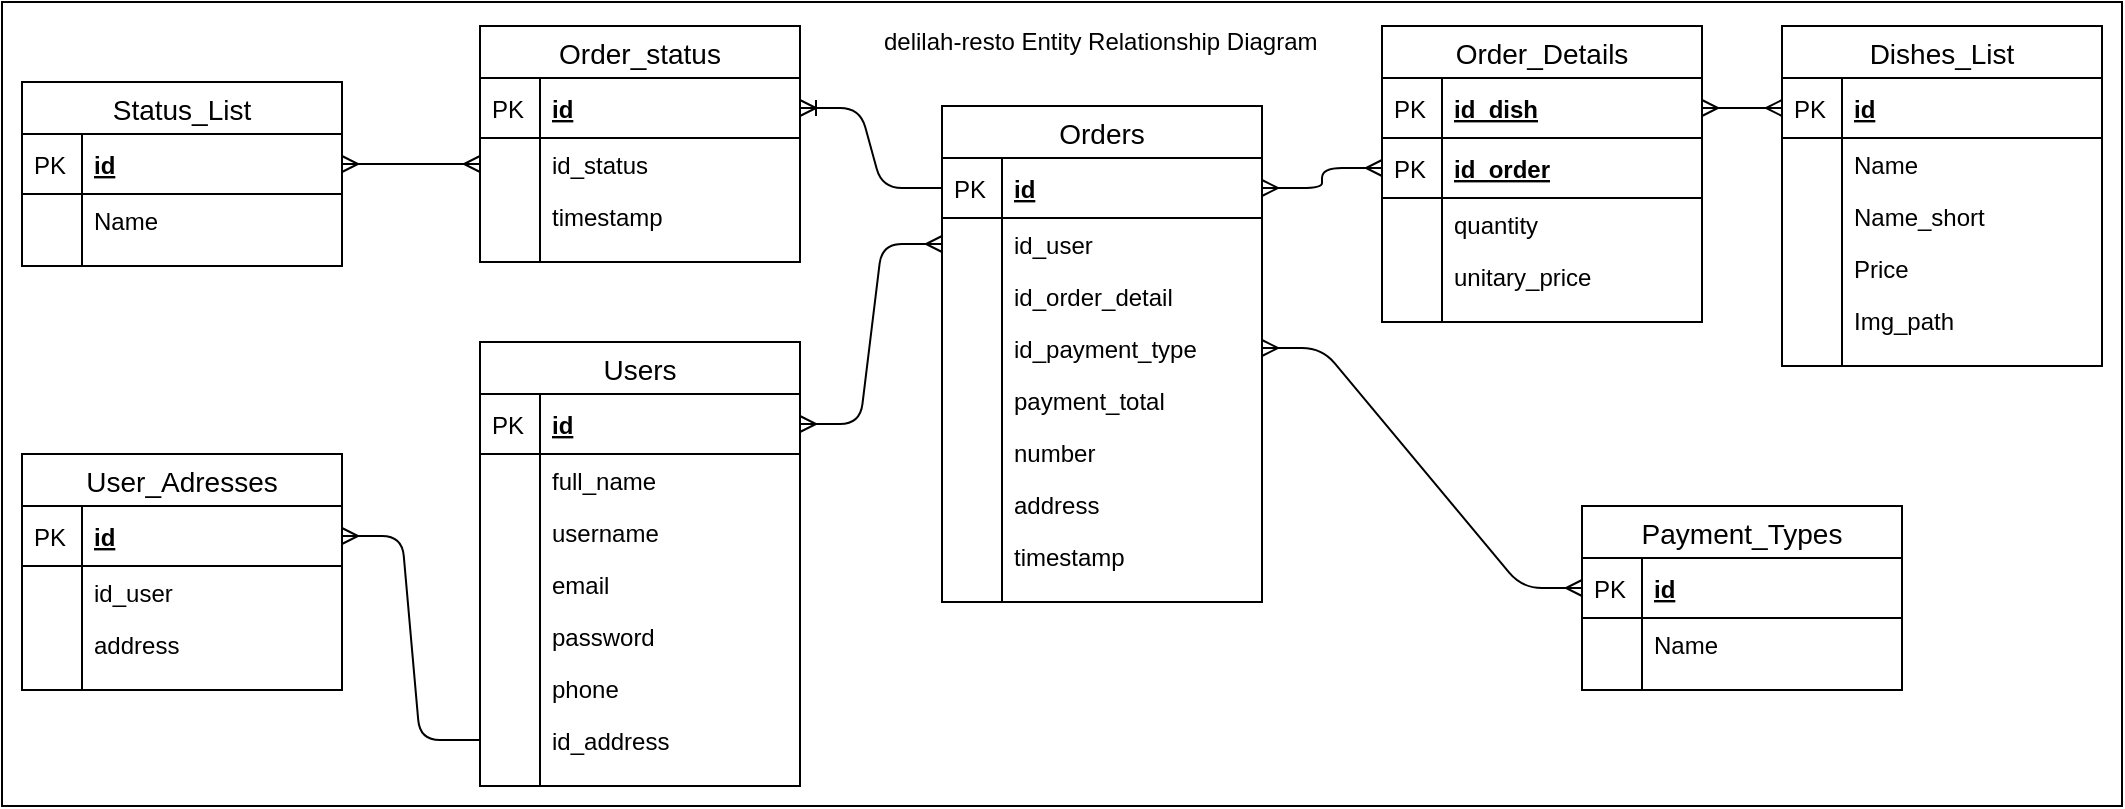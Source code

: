 <mxfile version="13.2.1" type="device"><diagram name="Page-1" id="e56a1550-8fbb-45ad-956c-1786394a9013"><mxGraphModel dx="1504" dy="1542" grid="1" gridSize="10" guides="1" tooltips="1" connect="1" arrows="1" fold="1" page="1" pageScale="1" pageWidth="1100" pageHeight="850" background="#ffffff" math="0" shadow="0"><root><mxCell id="0"/><mxCell id="1" parent="0"/><mxCell id="ameJ8bf6RrsIPNFNoTYk-157" value="" style="rounded=0;whiteSpace=wrap;html=1;" parent="1" vertex="1"><mxGeometry x="30" y="-32" width="1060" height="402" as="geometry"/></mxCell><mxCell id="ameJ8bf6RrsIPNFNoTYk-36" value="Orders" style="swimlane;fontStyle=0;childLayout=stackLayout;horizontal=1;startSize=26;horizontalStack=0;resizeParent=1;resizeParentMax=0;resizeLast=0;collapsible=1;marginBottom=0;align=center;fontSize=14;" parent="1" vertex="1"><mxGeometry x="500" y="20" width="160" height="248" as="geometry"/></mxCell><mxCell id="ameJ8bf6RrsIPNFNoTYk-37" value="id" style="shape=partialRectangle;top=0;left=0;right=0;bottom=1;align=left;verticalAlign=middle;fillColor=none;spacingLeft=34;spacingRight=4;overflow=hidden;rotatable=0;points=[[0,0.5],[1,0.5]];portConstraint=eastwest;dropTarget=0;fontStyle=5;fontSize=12;" parent="ameJ8bf6RrsIPNFNoTYk-36" vertex="1"><mxGeometry y="26" width="160" height="30" as="geometry"/></mxCell><mxCell id="ameJ8bf6RrsIPNFNoTYk-38" value="PK" style="shape=partialRectangle;top=0;left=0;bottom=0;fillColor=none;align=left;verticalAlign=middle;spacingLeft=4;spacingRight=4;overflow=hidden;rotatable=0;points=[];portConstraint=eastwest;part=1;fontSize=12;" parent="ameJ8bf6RrsIPNFNoTYk-37" vertex="1" connectable="0"><mxGeometry width="30" height="30" as="geometry"/></mxCell><mxCell id="ameJ8bf6RrsIPNFNoTYk-39" value="id_user" style="shape=partialRectangle;top=0;left=0;right=0;bottom=0;align=left;verticalAlign=top;fillColor=none;spacingLeft=34;spacingRight=4;overflow=hidden;rotatable=0;points=[[0,0.5],[1,0.5]];portConstraint=eastwest;dropTarget=0;fontSize=12;" parent="ameJ8bf6RrsIPNFNoTYk-36" vertex="1"><mxGeometry y="56" width="160" height="26" as="geometry"/></mxCell><mxCell id="ameJ8bf6RrsIPNFNoTYk-40" value="" style="shape=partialRectangle;top=0;left=0;bottom=0;fillColor=none;align=left;verticalAlign=top;spacingLeft=4;spacingRight=4;overflow=hidden;rotatable=0;points=[];portConstraint=eastwest;part=1;fontSize=12;" parent="ameJ8bf6RrsIPNFNoTYk-39" vertex="1" connectable="0"><mxGeometry width="30" height="26" as="geometry"/></mxCell><mxCell id="ameJ8bf6RrsIPNFNoTYk-43" value="id_order_detail" style="shape=partialRectangle;top=0;left=0;right=0;bottom=0;align=left;verticalAlign=top;fillColor=none;spacingLeft=34;spacingRight=4;overflow=hidden;rotatable=0;points=[[0,0.5],[1,0.5]];portConstraint=eastwest;dropTarget=0;fontSize=12;" parent="ameJ8bf6RrsIPNFNoTYk-36" vertex="1"><mxGeometry y="82" width="160" height="26" as="geometry"/></mxCell><mxCell id="ameJ8bf6RrsIPNFNoTYk-44" value="" style="shape=partialRectangle;top=0;left=0;bottom=0;fillColor=none;align=left;verticalAlign=top;spacingLeft=4;spacingRight=4;overflow=hidden;rotatable=0;points=[];portConstraint=eastwest;part=1;fontSize=12;" parent="ameJ8bf6RrsIPNFNoTYk-43" vertex="1" connectable="0"><mxGeometry width="30" height="26" as="geometry"/></mxCell><mxCell id="ameJ8bf6RrsIPNFNoTYk-50" value="id_payment_type" style="shape=partialRectangle;top=0;left=0;right=0;bottom=0;align=left;verticalAlign=top;fillColor=none;spacingLeft=34;spacingRight=4;overflow=hidden;rotatable=0;points=[[0,0.5],[1,0.5]];portConstraint=eastwest;dropTarget=0;fontSize=12;" parent="ameJ8bf6RrsIPNFNoTYk-36" vertex="1"><mxGeometry y="108" width="160" height="26" as="geometry"/></mxCell><mxCell id="ameJ8bf6RrsIPNFNoTYk-51" value="" style="shape=partialRectangle;top=0;left=0;bottom=0;fillColor=none;align=left;verticalAlign=top;spacingLeft=4;spacingRight=4;overflow=hidden;rotatable=0;points=[];portConstraint=eastwest;part=1;fontSize=12;" parent="ameJ8bf6RrsIPNFNoTYk-50" vertex="1" connectable="0"><mxGeometry width="30" height="26" as="geometry"/></mxCell><mxCell id="ameJ8bf6RrsIPNFNoTYk-92" value="payment_total" style="shape=partialRectangle;top=0;left=0;right=0;bottom=0;align=left;verticalAlign=top;fillColor=none;spacingLeft=34;spacingRight=4;overflow=hidden;rotatable=0;points=[[0,0.5],[1,0.5]];portConstraint=eastwest;dropTarget=0;fontSize=12;" parent="ameJ8bf6RrsIPNFNoTYk-36" vertex="1"><mxGeometry y="134" width="160" height="26" as="geometry"/></mxCell><mxCell id="ameJ8bf6RrsIPNFNoTYk-93" value="" style="shape=partialRectangle;top=0;left=0;bottom=0;fillColor=none;align=left;verticalAlign=top;spacingLeft=4;spacingRight=4;overflow=hidden;rotatable=0;points=[];portConstraint=eastwest;part=1;fontSize=12;" parent="ameJ8bf6RrsIPNFNoTYk-92" vertex="1" connectable="0"><mxGeometry width="30" height="26" as="geometry"/></mxCell><mxCell id="ameJ8bf6RrsIPNFNoTYk-96" value="number" style="shape=partialRectangle;top=0;left=0;right=0;bottom=0;align=left;verticalAlign=top;fillColor=none;spacingLeft=34;spacingRight=4;overflow=hidden;rotatable=0;points=[[0,0.5],[1,0.5]];portConstraint=eastwest;dropTarget=0;fontSize=12;" parent="ameJ8bf6RrsIPNFNoTYk-36" vertex="1"><mxGeometry y="160" width="160" height="26" as="geometry"/></mxCell><mxCell id="ameJ8bf6RrsIPNFNoTYk-97" value="" style="shape=partialRectangle;top=0;left=0;bottom=0;fillColor=none;align=left;verticalAlign=top;spacingLeft=4;spacingRight=4;overflow=hidden;rotatable=0;points=[];portConstraint=eastwest;part=1;fontSize=12;" parent="ameJ8bf6RrsIPNFNoTYk-96" vertex="1" connectable="0"><mxGeometry width="30" height="26" as="geometry"/></mxCell><mxCell id="ameJ8bf6RrsIPNFNoTYk-98" value="address" style="shape=partialRectangle;top=0;left=0;right=0;bottom=0;align=left;verticalAlign=top;fillColor=none;spacingLeft=34;spacingRight=4;overflow=hidden;rotatable=0;points=[[0,0.5],[1,0.5]];portConstraint=eastwest;dropTarget=0;fontSize=12;" parent="ameJ8bf6RrsIPNFNoTYk-36" vertex="1"><mxGeometry y="186" width="160" height="26" as="geometry"/></mxCell><mxCell id="ameJ8bf6RrsIPNFNoTYk-99" value="" style="shape=partialRectangle;top=0;left=0;bottom=0;fillColor=none;align=left;verticalAlign=top;spacingLeft=4;spacingRight=4;overflow=hidden;rotatable=0;points=[];portConstraint=eastwest;part=1;fontSize=12;" parent="ameJ8bf6RrsIPNFNoTYk-98" vertex="1" connectable="0"><mxGeometry width="30" height="26" as="geometry"/></mxCell><mxCell id="ameJ8bf6RrsIPNFNoTYk-100" value="timestamp" style="shape=partialRectangle;top=0;left=0;right=0;bottom=0;align=left;verticalAlign=top;fillColor=none;spacingLeft=34;spacingRight=4;overflow=hidden;rotatable=0;points=[[0,0.5],[1,0.5]];portConstraint=eastwest;dropTarget=0;fontSize=12;" parent="ameJ8bf6RrsIPNFNoTYk-36" vertex="1"><mxGeometry y="212" width="160" height="26" as="geometry"/></mxCell><mxCell id="ameJ8bf6RrsIPNFNoTYk-101" value="" style="shape=partialRectangle;top=0;left=0;bottom=0;fillColor=none;align=left;verticalAlign=top;spacingLeft=4;spacingRight=4;overflow=hidden;rotatable=0;points=[];portConstraint=eastwest;part=1;fontSize=12;" parent="ameJ8bf6RrsIPNFNoTYk-100" vertex="1" connectable="0"><mxGeometry width="30" height="26" as="geometry"/></mxCell><mxCell id="ameJ8bf6RrsIPNFNoTYk-45" value="" style="shape=partialRectangle;top=0;left=0;right=0;bottom=0;align=left;verticalAlign=top;fillColor=none;spacingLeft=34;spacingRight=4;overflow=hidden;rotatable=0;points=[[0,0.5],[1,0.5]];portConstraint=eastwest;dropTarget=0;fontSize=12;" parent="ameJ8bf6RrsIPNFNoTYk-36" vertex="1"><mxGeometry y="238" width="160" height="10" as="geometry"/></mxCell><mxCell id="ameJ8bf6RrsIPNFNoTYk-46" value="" style="shape=partialRectangle;top=0;left=0;bottom=0;fillColor=none;align=left;verticalAlign=top;spacingLeft=4;spacingRight=4;overflow=hidden;rotatable=0;points=[];portConstraint=eastwest;part=1;fontSize=12;" parent="ameJ8bf6RrsIPNFNoTYk-45" vertex="1" connectable="0"><mxGeometry width="30" height="10" as="geometry"/></mxCell><mxCell id="ameJ8bf6RrsIPNFNoTYk-48" value="" style="edgeStyle=entityRelationEdgeStyle;fontSize=12;html=1;endArrow=ERmany;startArrow=ERmany;" parent="1" source="ameJ8bf6RrsIPNFNoTYk-5" target="ameJ8bf6RrsIPNFNoTYk-20" edge="1"><mxGeometry width="100" height="100" relative="1" as="geometry"><mxPoint x="140" y="770" as="sourcePoint"/><mxPoint x="240" y="670" as="targetPoint"/></mxGeometry></mxCell><mxCell id="ameJ8bf6RrsIPNFNoTYk-64" value="" style="edgeStyle=entityRelationEdgeStyle;fontSize=12;html=1;endArrow=ERoneToMany;" parent="1" source="ameJ8bf6RrsIPNFNoTYk-37" target="ameJ8bf6RrsIPNFNoTYk-53" edge="1"><mxGeometry width="100" height="100" relative="1" as="geometry"><mxPoint x="660" y="141" as="sourcePoint"/><mxPoint x="810" y="410" as="targetPoint"/></mxGeometry></mxCell><mxCell id="ameJ8bf6RrsIPNFNoTYk-79" value="" style="edgeStyle=entityRelationEdgeStyle;fontSize=12;html=1;endArrow=ERmany;startArrow=ERmany;" parent="1" source="ameJ8bf6RrsIPNFNoTYk-55" target="ameJ8bf6RrsIPNFNoTYk-67" edge="1"><mxGeometry width="100" height="100" relative="1" as="geometry"><mxPoint x="1030" y="430" as="sourcePoint"/><mxPoint x="1130" y="330" as="targetPoint"/></mxGeometry></mxCell><mxCell id="ameJ8bf6RrsIPNFNoTYk-91" value="" style="edgeStyle=entityRelationEdgeStyle;fontSize=12;html=1;endArrow=ERmany;startArrow=ERmany;" parent="1" source="ameJ8bf6RrsIPNFNoTYk-50" target="ameJ8bf6RrsIPNFNoTYk-81" edge="1"><mxGeometry width="100" height="100" relative="1" as="geometry"><mxPoint x="600" y="660" as="sourcePoint"/><mxPoint x="700" y="560" as="targetPoint"/></mxGeometry></mxCell><mxCell id="ameJ8bf6RrsIPNFNoTYk-114" value="" style="edgeStyle=entityRelationEdgeStyle;fontSize=12;html=1;endArrow=ERmany;startArrow=ERmany;" parent="1" source="ameJ8bf6RrsIPNFNoTYk-103" target="ameJ8bf6RrsIPNFNoTYk-39" edge="1"><mxGeometry width="100" height="100" relative="1" as="geometry"><mxPoint x="420" y="450" as="sourcePoint"/><mxPoint x="520" y="350" as="targetPoint"/></mxGeometry></mxCell><mxCell id="ameJ8bf6RrsIPNFNoTYk-129" value="" style="edgeStyle=entityRelationEdgeStyle;fontSize=12;html=1;endArrow=ERmany;" parent="1" source="ameJ8bf6RrsIPNFNoTYk-109" target="ameJ8bf6RrsIPNFNoTYk-130" edge="1"><mxGeometry width="100" height="100" relative="1" as="geometry"><mxPoint x="130" y="460" as="sourcePoint"/><mxPoint x="170" y="450" as="targetPoint"/></mxGeometry></mxCell><mxCell id="ameJ8bf6RrsIPNFNoTYk-156" value="delilah-resto Entity Relationship Diagram" style="text;strokeColor=none;fillColor=none;spacingLeft=4;spacingRight=4;overflow=hidden;rotatable=0;points=[[0,0.5],[1,0.5]];portConstraint=eastwest;fontSize=12;" parent="1" vertex="1"><mxGeometry x="465" y="-26" width="230" height="26" as="geometry"/></mxCell><mxCell id="ameJ8bf6RrsIPNFNoTYk-49" value="" style="edgeStyle=entityRelationEdgeStyle;fontSize=12;html=1;endArrow=ERmany;startArrow=ERmany;" parent="1" source="ameJ8bf6RrsIPNFNoTYk-33" target="ameJ8bf6RrsIPNFNoTYk-37" edge="1"><mxGeometry width="100" height="100" relative="1" as="geometry"><mxPoint x="360" y="580" as="sourcePoint"/><mxPoint x="460" y="480" as="targetPoint"/></mxGeometry></mxCell><mxCell id="ameJ8bf6RrsIPNFNoTYk-102" value="Users" style="swimlane;fontStyle=0;childLayout=stackLayout;horizontal=1;startSize=26;horizontalStack=0;resizeParent=1;resizeParentMax=0;resizeLast=0;collapsible=1;marginBottom=0;align=center;fontSize=14;" parent="1" vertex="1"><mxGeometry x="269" y="138" width="160" height="222" as="geometry"/></mxCell><mxCell id="ameJ8bf6RrsIPNFNoTYk-103" value="id" style="shape=partialRectangle;top=0;left=0;right=0;bottom=1;align=left;verticalAlign=middle;fillColor=none;spacingLeft=34;spacingRight=4;overflow=hidden;rotatable=0;points=[[0,0.5],[1,0.5]];portConstraint=eastwest;dropTarget=0;fontStyle=5;fontSize=12;" parent="ameJ8bf6RrsIPNFNoTYk-102" vertex="1"><mxGeometry y="26" width="160" height="30" as="geometry"/></mxCell><mxCell id="ameJ8bf6RrsIPNFNoTYk-104" value="PK" style="shape=partialRectangle;top=0;left=0;bottom=0;fillColor=none;align=left;verticalAlign=middle;spacingLeft=4;spacingRight=4;overflow=hidden;rotatable=0;points=[];portConstraint=eastwest;part=1;fontSize=12;" parent="ameJ8bf6RrsIPNFNoTYk-103" vertex="1" connectable="0"><mxGeometry width="30" height="30" as="geometry"/></mxCell><mxCell id="ameJ8bf6RrsIPNFNoTYk-105" value="full_name" style="shape=partialRectangle;top=0;left=0;right=0;bottom=0;align=left;verticalAlign=top;fillColor=none;spacingLeft=34;spacingRight=4;overflow=hidden;rotatable=0;points=[[0,0.5],[1,0.5]];portConstraint=eastwest;dropTarget=0;fontSize=12;" parent="ameJ8bf6RrsIPNFNoTYk-102" vertex="1"><mxGeometry y="56" width="160" height="26" as="geometry"/></mxCell><mxCell id="ameJ8bf6RrsIPNFNoTYk-106" value="" style="shape=partialRectangle;top=0;left=0;bottom=0;fillColor=none;align=left;verticalAlign=top;spacingLeft=4;spacingRight=4;overflow=hidden;rotatable=0;points=[];portConstraint=eastwest;part=1;fontSize=12;" parent="ameJ8bf6RrsIPNFNoTYk-105" vertex="1" connectable="0"><mxGeometry width="30" height="26" as="geometry"/></mxCell><mxCell id="ameJ8bf6RrsIPNFNoTYk-135" value="username" style="shape=partialRectangle;top=0;left=0;right=0;bottom=0;align=left;verticalAlign=top;fillColor=none;spacingLeft=34;spacingRight=4;overflow=hidden;rotatable=0;points=[[0,0.5],[1,0.5]];portConstraint=eastwest;dropTarget=0;fontSize=12;" parent="ameJ8bf6RrsIPNFNoTYk-102" vertex="1"><mxGeometry y="82" width="160" height="26" as="geometry"/></mxCell><mxCell id="ameJ8bf6RrsIPNFNoTYk-136" value="" style="shape=partialRectangle;top=0;left=0;bottom=0;fillColor=none;align=left;verticalAlign=top;spacingLeft=4;spacingRight=4;overflow=hidden;rotatable=0;points=[];portConstraint=eastwest;part=1;fontSize=12;" parent="ameJ8bf6RrsIPNFNoTYk-135" vertex="1" connectable="0"><mxGeometry width="30" height="26" as="geometry"/></mxCell><mxCell id="ameJ8bf6RrsIPNFNoTYk-137" value="email" style="shape=partialRectangle;top=0;left=0;right=0;bottom=0;align=left;verticalAlign=top;fillColor=none;spacingLeft=34;spacingRight=4;overflow=hidden;rotatable=0;points=[[0,0.5],[1,0.5]];portConstraint=eastwest;dropTarget=0;fontSize=12;" parent="ameJ8bf6RrsIPNFNoTYk-102" vertex="1"><mxGeometry y="108" width="160" height="26" as="geometry"/></mxCell><mxCell id="ameJ8bf6RrsIPNFNoTYk-138" value="" style="shape=partialRectangle;top=0;left=0;bottom=0;fillColor=none;align=left;verticalAlign=top;spacingLeft=4;spacingRight=4;overflow=hidden;rotatable=0;points=[];portConstraint=eastwest;part=1;fontSize=12;" parent="ameJ8bf6RrsIPNFNoTYk-137" vertex="1" connectable="0"><mxGeometry width="30" height="26" as="geometry"/></mxCell><mxCell id="ameJ8bf6RrsIPNFNoTYk-139" value="password" style="shape=partialRectangle;top=0;left=0;right=0;bottom=0;align=left;verticalAlign=top;fillColor=none;spacingLeft=34;spacingRight=4;overflow=hidden;rotatable=0;points=[[0,0.5],[1,0.5]];portConstraint=eastwest;dropTarget=0;fontSize=12;" parent="ameJ8bf6RrsIPNFNoTYk-102" vertex="1"><mxGeometry y="134" width="160" height="26" as="geometry"/></mxCell><mxCell id="ameJ8bf6RrsIPNFNoTYk-140" value="" style="shape=partialRectangle;top=0;left=0;bottom=0;fillColor=none;align=left;verticalAlign=top;spacingLeft=4;spacingRight=4;overflow=hidden;rotatable=0;points=[];portConstraint=eastwest;part=1;fontSize=12;" parent="ameJ8bf6RrsIPNFNoTYk-139" vertex="1" connectable="0"><mxGeometry width="30" height="26" as="geometry"/></mxCell><mxCell id="ameJ8bf6RrsIPNFNoTYk-107" value="phone" style="shape=partialRectangle;top=0;left=0;right=0;bottom=0;align=left;verticalAlign=top;fillColor=none;spacingLeft=34;spacingRight=4;overflow=hidden;rotatable=0;points=[[0,0.5],[1,0.5]];portConstraint=eastwest;dropTarget=0;fontSize=12;" parent="ameJ8bf6RrsIPNFNoTYk-102" vertex="1"><mxGeometry y="160" width="160" height="26" as="geometry"/></mxCell><mxCell id="ameJ8bf6RrsIPNFNoTYk-108" value="" style="shape=partialRectangle;top=0;left=0;bottom=0;fillColor=none;align=left;verticalAlign=top;spacingLeft=4;spacingRight=4;overflow=hidden;rotatable=0;points=[];portConstraint=eastwest;part=1;fontSize=12;" parent="ameJ8bf6RrsIPNFNoTYk-107" vertex="1" connectable="0"><mxGeometry width="30" height="26" as="geometry"/></mxCell><mxCell id="ameJ8bf6RrsIPNFNoTYk-109" value="id_address" style="shape=partialRectangle;top=0;left=0;right=0;bottom=0;align=left;verticalAlign=top;fillColor=none;spacingLeft=34;spacingRight=4;overflow=hidden;rotatable=0;points=[[0,0.5],[1,0.5]];portConstraint=eastwest;dropTarget=0;fontSize=12;" parent="ameJ8bf6RrsIPNFNoTYk-102" vertex="1"><mxGeometry y="186" width="160" height="26" as="geometry"/></mxCell><mxCell id="ameJ8bf6RrsIPNFNoTYk-110" value="" style="shape=partialRectangle;top=0;left=0;bottom=0;fillColor=none;align=left;verticalAlign=top;spacingLeft=4;spacingRight=4;overflow=hidden;rotatable=0;points=[];portConstraint=eastwest;part=1;fontSize=12;" parent="ameJ8bf6RrsIPNFNoTYk-109" vertex="1" connectable="0"><mxGeometry width="30" height="26" as="geometry"/></mxCell><mxCell id="ameJ8bf6RrsIPNFNoTYk-111" value="" style="shape=partialRectangle;top=0;left=0;right=0;bottom=0;align=left;verticalAlign=top;fillColor=none;spacingLeft=34;spacingRight=4;overflow=hidden;rotatable=0;points=[[0,0.5],[1,0.5]];portConstraint=eastwest;dropTarget=0;fontSize=12;" parent="ameJ8bf6RrsIPNFNoTYk-102" vertex="1"><mxGeometry y="212" width="160" height="10" as="geometry"/></mxCell><mxCell id="ameJ8bf6RrsIPNFNoTYk-112" value="" style="shape=partialRectangle;top=0;left=0;bottom=0;fillColor=none;align=left;verticalAlign=top;spacingLeft=4;spacingRight=4;overflow=hidden;rotatable=0;points=[];portConstraint=eastwest;part=1;fontSize=12;" parent="ameJ8bf6RrsIPNFNoTYk-111" vertex="1" connectable="0"><mxGeometry width="30" height="10" as="geometry"/></mxCell><mxCell id="ameJ8bf6RrsIPNFNoTYk-52" value="Order_status" style="swimlane;fontStyle=0;childLayout=stackLayout;horizontal=1;startSize=26;horizontalStack=0;resizeParent=1;resizeParentMax=0;resizeLast=0;collapsible=1;marginBottom=0;align=center;fontSize=14;" parent="1" vertex="1"><mxGeometry x="269" y="-20" width="160" height="118" as="geometry"/></mxCell><mxCell id="ameJ8bf6RrsIPNFNoTYk-53" value="id" style="shape=partialRectangle;top=0;left=0;right=0;bottom=1;align=left;verticalAlign=middle;fillColor=none;spacingLeft=34;spacingRight=4;overflow=hidden;rotatable=0;points=[[0,0.5],[1,0.5]];portConstraint=eastwest;dropTarget=0;fontStyle=5;fontSize=12;" parent="ameJ8bf6RrsIPNFNoTYk-52" vertex="1"><mxGeometry y="26" width="160" height="30" as="geometry"/></mxCell><mxCell id="ameJ8bf6RrsIPNFNoTYk-54" value="PK" style="shape=partialRectangle;top=0;left=0;bottom=0;fillColor=none;align=left;verticalAlign=middle;spacingLeft=4;spacingRight=4;overflow=hidden;rotatable=0;points=[];portConstraint=eastwest;part=1;fontSize=12;" parent="ameJ8bf6RrsIPNFNoTYk-53" vertex="1" connectable="0"><mxGeometry width="30" height="30" as="geometry"/></mxCell><mxCell id="ameJ8bf6RrsIPNFNoTYk-55" value="id_status" style="shape=partialRectangle;top=0;left=0;right=0;bottom=0;align=left;verticalAlign=top;fillColor=none;spacingLeft=34;spacingRight=4;overflow=hidden;rotatable=0;points=[[0,0.5],[1,0.5]];portConstraint=eastwest;dropTarget=0;fontSize=12;" parent="ameJ8bf6RrsIPNFNoTYk-52" vertex="1"><mxGeometry y="56" width="160" height="26" as="geometry"/></mxCell><mxCell id="ameJ8bf6RrsIPNFNoTYk-56" value="" style="shape=partialRectangle;top=0;left=0;bottom=0;fillColor=none;align=left;verticalAlign=top;spacingLeft=4;spacingRight=4;overflow=hidden;rotatable=0;points=[];portConstraint=eastwest;part=1;fontSize=12;" parent="ameJ8bf6RrsIPNFNoTYk-55" vertex="1" connectable="0"><mxGeometry width="30" height="26" as="geometry"/></mxCell><mxCell id="ameJ8bf6RrsIPNFNoTYk-57" value="timestamp" style="shape=partialRectangle;top=0;left=0;right=0;bottom=0;align=left;verticalAlign=top;fillColor=none;spacingLeft=34;spacingRight=4;overflow=hidden;rotatable=0;points=[[0,0.5],[1,0.5]];portConstraint=eastwest;dropTarget=0;fontSize=12;" parent="ameJ8bf6RrsIPNFNoTYk-52" vertex="1"><mxGeometry y="82" width="160" height="26" as="geometry"/></mxCell><mxCell id="ameJ8bf6RrsIPNFNoTYk-58" value="" style="shape=partialRectangle;top=0;left=0;bottom=0;fillColor=none;align=left;verticalAlign=top;spacingLeft=4;spacingRight=4;overflow=hidden;rotatable=0;points=[];portConstraint=eastwest;part=1;fontSize=12;" parent="ameJ8bf6RrsIPNFNoTYk-57" vertex="1" connectable="0"><mxGeometry width="30" height="26" as="geometry"/></mxCell><mxCell id="ameJ8bf6RrsIPNFNoTYk-61" value="" style="shape=partialRectangle;top=0;left=0;right=0;bottom=0;align=left;verticalAlign=top;fillColor=none;spacingLeft=34;spacingRight=4;overflow=hidden;rotatable=0;points=[[0,0.5],[1,0.5]];portConstraint=eastwest;dropTarget=0;fontSize=12;" parent="ameJ8bf6RrsIPNFNoTYk-52" vertex="1"><mxGeometry y="108" width="160" height="10" as="geometry"/></mxCell><mxCell id="ameJ8bf6RrsIPNFNoTYk-62" value="" style="shape=partialRectangle;top=0;left=0;bottom=0;fillColor=none;align=left;verticalAlign=top;spacingLeft=4;spacingRight=4;overflow=hidden;rotatable=0;points=[];portConstraint=eastwest;part=1;fontSize=12;" parent="ameJ8bf6RrsIPNFNoTYk-61" vertex="1" connectable="0"><mxGeometry width="30" height="10" as="geometry"/></mxCell><mxCell id="ameJ8bf6RrsIPNFNoTYk-66" value="Status_List" style="swimlane;fontStyle=0;childLayout=stackLayout;horizontal=1;startSize=26;horizontalStack=0;resizeParent=1;resizeParentMax=0;resizeLast=0;collapsible=1;marginBottom=0;align=center;fontSize=14;" parent="1" vertex="1"><mxGeometry x="40" y="8" width="160" height="92" as="geometry"/></mxCell><mxCell id="ameJ8bf6RrsIPNFNoTYk-67" value="id" style="shape=partialRectangle;top=0;left=0;right=0;bottom=1;align=left;verticalAlign=middle;fillColor=none;spacingLeft=34;spacingRight=4;overflow=hidden;rotatable=0;points=[[0,0.5],[1,0.5]];portConstraint=eastwest;dropTarget=0;fontStyle=5;fontSize=12;" parent="ameJ8bf6RrsIPNFNoTYk-66" vertex="1"><mxGeometry y="26" width="160" height="30" as="geometry"/></mxCell><mxCell id="ameJ8bf6RrsIPNFNoTYk-68" value="PK" style="shape=partialRectangle;top=0;left=0;bottom=0;fillColor=none;align=left;verticalAlign=middle;spacingLeft=4;spacingRight=4;overflow=hidden;rotatable=0;points=[];portConstraint=eastwest;part=1;fontSize=12;" parent="ameJ8bf6RrsIPNFNoTYk-67" vertex="1" connectable="0"><mxGeometry width="30" height="30" as="geometry"/></mxCell><mxCell id="ameJ8bf6RrsIPNFNoTYk-69" value="Name" style="shape=partialRectangle;top=0;left=0;right=0;bottom=0;align=left;verticalAlign=top;fillColor=none;spacingLeft=34;spacingRight=4;overflow=hidden;rotatable=0;points=[[0,0.5],[1,0.5]];portConstraint=eastwest;dropTarget=0;fontSize=12;" parent="ameJ8bf6RrsIPNFNoTYk-66" vertex="1"><mxGeometry y="56" width="160" height="26" as="geometry"/></mxCell><mxCell id="ameJ8bf6RrsIPNFNoTYk-70" value="" style="shape=partialRectangle;top=0;left=0;bottom=0;fillColor=none;align=left;verticalAlign=top;spacingLeft=4;spacingRight=4;overflow=hidden;rotatable=0;points=[];portConstraint=eastwest;part=1;fontSize=12;" parent="ameJ8bf6RrsIPNFNoTYk-69" vertex="1" connectable="0"><mxGeometry width="30" height="26" as="geometry"/></mxCell><mxCell id="ameJ8bf6RrsIPNFNoTYk-75" value="" style="shape=partialRectangle;top=0;left=0;right=0;bottom=0;align=left;verticalAlign=top;fillColor=none;spacingLeft=34;spacingRight=4;overflow=hidden;rotatable=0;points=[[0,0.5],[1,0.5]];portConstraint=eastwest;dropTarget=0;fontSize=12;" parent="ameJ8bf6RrsIPNFNoTYk-66" vertex="1"><mxGeometry y="82" width="160" height="10" as="geometry"/></mxCell><mxCell id="ameJ8bf6RrsIPNFNoTYk-76" value="" style="shape=partialRectangle;top=0;left=0;bottom=0;fillColor=none;align=left;verticalAlign=top;spacingLeft=4;spacingRight=4;overflow=hidden;rotatable=0;points=[];portConstraint=eastwest;part=1;fontSize=12;" parent="ameJ8bf6RrsIPNFNoTYk-75" vertex="1" connectable="0"><mxGeometry width="30" height="10" as="geometry"/></mxCell><mxCell id="ameJ8bf6RrsIPNFNoTYk-19" value="Order_Details" style="swimlane;fontStyle=0;childLayout=stackLayout;horizontal=1;startSize=26;horizontalStack=0;resizeParent=1;resizeParentMax=0;resizeLast=0;collapsible=1;marginBottom=0;align=center;fontSize=14;" parent="1" vertex="1"><mxGeometry x="720" y="-20" width="160" height="148" as="geometry"/></mxCell><mxCell id="ameJ8bf6RrsIPNFNoTYk-20" value="id_dish" style="shape=partialRectangle;top=0;left=0;right=0;bottom=1;align=left;verticalAlign=middle;fillColor=none;spacingLeft=34;spacingRight=4;overflow=hidden;rotatable=0;points=[[0,0.5],[1,0.5]];portConstraint=eastwest;dropTarget=0;fontStyle=5;fontSize=12;" parent="ameJ8bf6RrsIPNFNoTYk-19" vertex="1"><mxGeometry y="26" width="160" height="30" as="geometry"/></mxCell><mxCell id="ameJ8bf6RrsIPNFNoTYk-21" value="PK" style="shape=partialRectangle;top=0;left=0;bottom=0;fillColor=none;align=left;verticalAlign=middle;spacingLeft=4;spacingRight=4;overflow=hidden;rotatable=0;points=[];portConstraint=eastwest;part=1;fontSize=12;" parent="ameJ8bf6RrsIPNFNoTYk-20" vertex="1" connectable="0"><mxGeometry width="30" height="30" as="geometry"/></mxCell><mxCell id="ameJ8bf6RrsIPNFNoTYk-33" value="id_order" style="shape=partialRectangle;top=0;left=0;right=0;bottom=1;align=left;verticalAlign=middle;fillColor=none;spacingLeft=34;spacingRight=4;overflow=hidden;rotatable=0;points=[[0,0.5],[1,0.5]];portConstraint=eastwest;dropTarget=0;fontStyle=5;fontSize=12;" parent="ameJ8bf6RrsIPNFNoTYk-19" vertex="1"><mxGeometry y="56" width="160" height="30" as="geometry"/></mxCell><mxCell id="ameJ8bf6RrsIPNFNoTYk-34" value="PK" style="shape=partialRectangle;top=0;left=0;bottom=0;fillColor=none;align=left;verticalAlign=middle;spacingLeft=4;spacingRight=4;overflow=hidden;rotatable=0;points=[];portConstraint=eastwest;part=1;fontSize=12;" parent="ameJ8bf6RrsIPNFNoTYk-33" vertex="1" connectable="0"><mxGeometry width="30" height="30" as="geometry"/></mxCell><mxCell id="ameJ8bf6RrsIPNFNoTYk-22" value="quantity" style="shape=partialRectangle;top=0;left=0;right=0;bottom=0;align=left;verticalAlign=top;fillColor=none;spacingLeft=34;spacingRight=4;overflow=hidden;rotatable=0;points=[[0,0.5],[1,0.5]];portConstraint=eastwest;dropTarget=0;fontSize=12;" parent="ameJ8bf6RrsIPNFNoTYk-19" vertex="1"><mxGeometry y="86" width="160" height="26" as="geometry"/></mxCell><mxCell id="ameJ8bf6RrsIPNFNoTYk-23" value="" style="shape=partialRectangle;top=0;left=0;bottom=0;fillColor=none;align=left;verticalAlign=top;spacingLeft=4;spacingRight=4;overflow=hidden;rotatable=0;points=[];portConstraint=eastwest;part=1;fontSize=12;" parent="ameJ8bf6RrsIPNFNoTYk-22" vertex="1" connectable="0"><mxGeometry width="30" height="26" as="geometry"/></mxCell><mxCell id="ameJ8bf6RrsIPNFNoTYk-24" value="unitary_price" style="shape=partialRectangle;top=0;left=0;right=0;bottom=0;align=left;verticalAlign=top;fillColor=none;spacingLeft=34;spacingRight=4;overflow=hidden;rotatable=0;points=[[0,0.5],[1,0.5]];portConstraint=eastwest;dropTarget=0;fontSize=12;" parent="ameJ8bf6RrsIPNFNoTYk-19" vertex="1"><mxGeometry y="112" width="160" height="26" as="geometry"/></mxCell><mxCell id="ameJ8bf6RrsIPNFNoTYk-25" value="" style="shape=partialRectangle;top=0;left=0;bottom=0;fillColor=none;align=left;verticalAlign=top;spacingLeft=4;spacingRight=4;overflow=hidden;rotatable=0;points=[];portConstraint=eastwest;part=1;fontSize=12;" parent="ameJ8bf6RrsIPNFNoTYk-24" vertex="1" connectable="0"><mxGeometry width="30" height="26" as="geometry"/></mxCell><mxCell id="ameJ8bf6RrsIPNFNoTYk-28" value="" style="shape=partialRectangle;top=0;left=0;right=0;bottom=0;align=left;verticalAlign=top;fillColor=none;spacingLeft=34;spacingRight=4;overflow=hidden;rotatable=0;points=[[0,0.5],[1,0.5]];portConstraint=eastwest;dropTarget=0;fontSize=12;" parent="ameJ8bf6RrsIPNFNoTYk-19" vertex="1"><mxGeometry y="138" width="160" height="10" as="geometry"/></mxCell><mxCell id="ameJ8bf6RrsIPNFNoTYk-29" value="" style="shape=partialRectangle;top=0;left=0;bottom=0;fillColor=none;align=left;verticalAlign=top;spacingLeft=4;spacingRight=4;overflow=hidden;rotatable=0;points=[];portConstraint=eastwest;part=1;fontSize=12;" parent="ameJ8bf6RrsIPNFNoTYk-28" vertex="1" connectable="0"><mxGeometry width="30" height="10" as="geometry"/></mxCell><mxCell id="ameJ8bf6RrsIPNFNoTYk-4" value="Dishes_List" style="swimlane;fontStyle=0;childLayout=stackLayout;horizontal=1;startSize=26;horizontalStack=0;resizeParent=1;resizeParentMax=0;resizeLast=0;collapsible=1;marginBottom=0;align=center;fontSize=14;" parent="1" vertex="1"><mxGeometry x="920" y="-20" width="160" height="170" as="geometry"><mxRectangle x="470" y="240" width="80" height="26" as="alternateBounds"/></mxGeometry></mxCell><mxCell id="ameJ8bf6RrsIPNFNoTYk-5" value="id" style="shape=partialRectangle;top=0;left=0;right=0;bottom=1;align=left;verticalAlign=middle;fillColor=none;spacingLeft=34;spacingRight=4;overflow=hidden;rotatable=0;points=[[0,0.5],[1,0.5]];portConstraint=eastwest;dropTarget=0;fontStyle=5;fontSize=12;" parent="ameJ8bf6RrsIPNFNoTYk-4" vertex="1"><mxGeometry y="26" width="160" height="30" as="geometry"/></mxCell><mxCell id="ameJ8bf6RrsIPNFNoTYk-6" value="PK" style="shape=partialRectangle;top=0;left=0;bottom=0;fillColor=none;align=left;verticalAlign=middle;spacingLeft=4;spacingRight=4;overflow=hidden;rotatable=0;points=[];portConstraint=eastwest;part=1;fontSize=12;" parent="ameJ8bf6RrsIPNFNoTYk-5" vertex="1" connectable="0"><mxGeometry width="30" height="30" as="geometry"/></mxCell><mxCell id="ameJ8bf6RrsIPNFNoTYk-7" value="Name" style="shape=partialRectangle;top=0;left=0;right=0;bottom=0;align=left;verticalAlign=top;fillColor=none;spacingLeft=34;spacingRight=4;overflow=hidden;rotatable=0;points=[[0,0.5],[1,0.5]];portConstraint=eastwest;dropTarget=0;fontSize=12;" parent="ameJ8bf6RrsIPNFNoTYk-4" vertex="1"><mxGeometry y="56" width="160" height="26" as="geometry"/></mxCell><mxCell id="ameJ8bf6RrsIPNFNoTYk-8" value="" style="shape=partialRectangle;top=0;left=0;bottom=0;fillColor=none;align=left;verticalAlign=top;spacingLeft=4;spacingRight=4;overflow=hidden;rotatable=0;points=[];portConstraint=eastwest;part=1;fontSize=12;" parent="ameJ8bf6RrsIPNFNoTYk-7" vertex="1" connectable="0"><mxGeometry width="30" height="26" as="geometry"/></mxCell><mxCell id="ameJ8bf6RrsIPNFNoTYk-9" value="Name_short" style="shape=partialRectangle;top=0;left=0;right=0;bottom=0;align=left;verticalAlign=top;fillColor=none;spacingLeft=34;spacingRight=4;overflow=hidden;rotatable=0;points=[[0,0.5],[1,0.5]];portConstraint=eastwest;dropTarget=0;fontSize=12;" parent="ameJ8bf6RrsIPNFNoTYk-4" vertex="1"><mxGeometry y="82" width="160" height="26" as="geometry"/></mxCell><mxCell id="ameJ8bf6RrsIPNFNoTYk-10" value="" style="shape=partialRectangle;top=0;left=0;bottom=0;fillColor=none;align=left;verticalAlign=top;spacingLeft=4;spacingRight=4;overflow=hidden;rotatable=0;points=[];portConstraint=eastwest;part=1;fontSize=12;" parent="ameJ8bf6RrsIPNFNoTYk-9" vertex="1" connectable="0"><mxGeometry width="30" height="26" as="geometry"/></mxCell><mxCell id="ameJ8bf6RrsIPNFNoTYk-11" value="Price" style="shape=partialRectangle;top=0;left=0;right=0;bottom=0;align=left;verticalAlign=top;fillColor=none;spacingLeft=34;spacingRight=4;overflow=hidden;rotatable=0;points=[[0,0.5],[1,0.5]];portConstraint=eastwest;dropTarget=0;fontSize=12;" parent="ameJ8bf6RrsIPNFNoTYk-4" vertex="1"><mxGeometry y="108" width="160" height="26" as="geometry"/></mxCell><mxCell id="ameJ8bf6RrsIPNFNoTYk-12" value="" style="shape=partialRectangle;top=0;left=0;bottom=0;fillColor=none;align=left;verticalAlign=top;spacingLeft=4;spacingRight=4;overflow=hidden;rotatable=0;points=[];portConstraint=eastwest;part=1;fontSize=12;" parent="ameJ8bf6RrsIPNFNoTYk-11" vertex="1" connectable="0"><mxGeometry width="30" height="26" as="geometry"/></mxCell><mxCell id="ameJ8bf6RrsIPNFNoTYk-15" value="Img_path" style="shape=partialRectangle;top=0;left=0;right=0;bottom=0;align=left;verticalAlign=top;fillColor=none;spacingLeft=34;spacingRight=4;overflow=hidden;rotatable=0;points=[[0,0.5],[1,0.5]];portConstraint=eastwest;dropTarget=0;fontSize=12;" parent="ameJ8bf6RrsIPNFNoTYk-4" vertex="1"><mxGeometry y="134" width="160" height="26" as="geometry"/></mxCell><mxCell id="ameJ8bf6RrsIPNFNoTYk-16" value="" style="shape=partialRectangle;top=0;left=0;bottom=0;fillColor=none;align=left;verticalAlign=top;spacingLeft=4;spacingRight=4;overflow=hidden;rotatable=0;points=[];portConstraint=eastwest;part=1;fontSize=12;" parent="ameJ8bf6RrsIPNFNoTYk-15" vertex="1" connectable="0"><mxGeometry width="30" height="26" as="geometry"/></mxCell><mxCell id="ameJ8bf6RrsIPNFNoTYk-13" value="" style="shape=partialRectangle;top=0;left=0;right=0;bottom=0;align=left;verticalAlign=top;fillColor=none;spacingLeft=34;spacingRight=4;overflow=hidden;rotatable=0;points=[[0,0.5],[1,0.5]];portConstraint=eastwest;dropTarget=0;fontSize=12;" parent="ameJ8bf6RrsIPNFNoTYk-4" vertex="1"><mxGeometry y="160" width="160" height="10" as="geometry"/></mxCell><mxCell id="ameJ8bf6RrsIPNFNoTYk-14" value="" style="shape=partialRectangle;top=0;left=0;bottom=0;fillColor=none;align=left;verticalAlign=top;spacingLeft=4;spacingRight=4;overflow=hidden;rotatable=0;points=[];portConstraint=eastwest;part=1;fontSize=12;" parent="ameJ8bf6RrsIPNFNoTYk-13" vertex="1" connectable="0"><mxGeometry width="30" height="10" as="geometry"/></mxCell><mxCell id="ameJ8bf6RrsIPNFNoTYk-80" value="Payment_Types" style="swimlane;fontStyle=0;childLayout=stackLayout;horizontal=1;startSize=26;horizontalStack=0;resizeParent=1;resizeParentMax=0;resizeLast=0;collapsible=1;marginBottom=0;align=center;fontSize=14;" parent="1" vertex="1"><mxGeometry x="820" y="220" width="160" height="92" as="geometry"/></mxCell><mxCell id="ameJ8bf6RrsIPNFNoTYk-81" value="id" style="shape=partialRectangle;top=0;left=0;right=0;bottom=1;align=left;verticalAlign=middle;fillColor=none;spacingLeft=34;spacingRight=4;overflow=hidden;rotatable=0;points=[[0,0.5],[1,0.5]];portConstraint=eastwest;dropTarget=0;fontStyle=5;fontSize=12;" parent="ameJ8bf6RrsIPNFNoTYk-80" vertex="1"><mxGeometry y="26" width="160" height="30" as="geometry"/></mxCell><mxCell id="ameJ8bf6RrsIPNFNoTYk-82" value="PK" style="shape=partialRectangle;top=0;left=0;bottom=0;fillColor=none;align=left;verticalAlign=middle;spacingLeft=4;spacingRight=4;overflow=hidden;rotatable=0;points=[];portConstraint=eastwest;part=1;fontSize=12;" parent="ameJ8bf6RrsIPNFNoTYk-81" vertex="1" connectable="0"><mxGeometry width="30" height="30" as="geometry"/></mxCell><mxCell id="ameJ8bf6RrsIPNFNoTYk-83" value="Name" style="shape=partialRectangle;top=0;left=0;right=0;bottom=0;align=left;verticalAlign=top;fillColor=none;spacingLeft=34;spacingRight=4;overflow=hidden;rotatable=0;points=[[0,0.5],[1,0.5]];portConstraint=eastwest;dropTarget=0;fontSize=12;" parent="ameJ8bf6RrsIPNFNoTYk-80" vertex="1"><mxGeometry y="56" width="160" height="26" as="geometry"/></mxCell><mxCell id="ameJ8bf6RrsIPNFNoTYk-84" value="" style="shape=partialRectangle;top=0;left=0;bottom=0;fillColor=none;align=left;verticalAlign=top;spacingLeft=4;spacingRight=4;overflow=hidden;rotatable=0;points=[];portConstraint=eastwest;part=1;fontSize=12;" parent="ameJ8bf6RrsIPNFNoTYk-83" vertex="1" connectable="0"><mxGeometry width="30" height="26" as="geometry"/></mxCell><mxCell id="ameJ8bf6RrsIPNFNoTYk-89" value="" style="shape=partialRectangle;top=0;left=0;right=0;bottom=0;align=left;verticalAlign=top;fillColor=none;spacingLeft=34;spacingRight=4;overflow=hidden;rotatable=0;points=[[0,0.5],[1,0.5]];portConstraint=eastwest;dropTarget=0;fontSize=12;" parent="ameJ8bf6RrsIPNFNoTYk-80" vertex="1"><mxGeometry y="82" width="160" height="10" as="geometry"/></mxCell><mxCell id="ameJ8bf6RrsIPNFNoTYk-90" value="" style="shape=partialRectangle;top=0;left=0;bottom=0;fillColor=none;align=left;verticalAlign=top;spacingLeft=4;spacingRight=4;overflow=hidden;rotatable=0;points=[];portConstraint=eastwest;part=1;fontSize=12;" parent="ameJ8bf6RrsIPNFNoTYk-89" vertex="1" connectable="0"><mxGeometry width="30" height="10" as="geometry"/></mxCell><mxCell id="ameJ8bf6RrsIPNFNoTYk-115" value="User_Adresses" style="swimlane;fontStyle=0;childLayout=stackLayout;horizontal=1;startSize=26;horizontalStack=0;resizeParent=1;resizeParentMax=0;resizeLast=0;collapsible=1;marginBottom=0;align=center;fontSize=14;" parent="1" vertex="1"><mxGeometry x="40" y="194" width="160" height="118" as="geometry"/></mxCell><mxCell id="ameJ8bf6RrsIPNFNoTYk-130" value="id" style="shape=partialRectangle;top=0;left=0;right=0;bottom=1;align=left;verticalAlign=middle;fillColor=none;spacingLeft=34;spacingRight=4;overflow=hidden;rotatable=0;points=[[0,0.5],[1,0.5]];portConstraint=eastwest;dropTarget=0;fontStyle=5;fontSize=12;" parent="ameJ8bf6RrsIPNFNoTYk-115" vertex="1"><mxGeometry y="26" width="160" height="30" as="geometry"/></mxCell><mxCell id="ameJ8bf6RrsIPNFNoTYk-131" value="PK" style="shape=partialRectangle;top=0;left=0;bottom=0;fillColor=none;align=left;verticalAlign=middle;spacingLeft=4;spacingRight=4;overflow=hidden;rotatable=0;points=[];portConstraint=eastwest;part=1;fontSize=12;" parent="ameJ8bf6RrsIPNFNoTYk-130" vertex="1" connectable="0"><mxGeometry width="30" height="30" as="geometry"/></mxCell><mxCell id="ameJ8bf6RrsIPNFNoTYk-133" value="id_user" style="shape=partialRectangle;top=0;left=0;right=0;bottom=0;align=left;verticalAlign=top;fillColor=none;spacingLeft=34;spacingRight=4;overflow=hidden;rotatable=0;points=[[0,0.5],[1,0.5]];portConstraint=eastwest;dropTarget=0;fontSize=12;" parent="ameJ8bf6RrsIPNFNoTYk-115" vertex="1"><mxGeometry y="56" width="160" height="26" as="geometry"/></mxCell><mxCell id="ameJ8bf6RrsIPNFNoTYk-134" value="" style="shape=partialRectangle;top=0;left=0;bottom=0;fillColor=none;align=left;verticalAlign=top;spacingLeft=4;spacingRight=4;overflow=hidden;rotatable=0;points=[];portConstraint=eastwest;part=1;fontSize=12;" parent="ameJ8bf6RrsIPNFNoTYk-133" vertex="1" connectable="0"><mxGeometry width="30" height="26" as="geometry"/></mxCell><mxCell id="ameJ8bf6RrsIPNFNoTYk-120" value="address" style="shape=partialRectangle;top=0;left=0;right=0;bottom=0;align=left;verticalAlign=top;fillColor=none;spacingLeft=34;spacingRight=4;overflow=hidden;rotatable=0;points=[[0,0.5],[1,0.5]];portConstraint=eastwest;dropTarget=0;fontSize=12;" parent="ameJ8bf6RrsIPNFNoTYk-115" vertex="1"><mxGeometry y="82" width="160" height="26" as="geometry"/></mxCell><mxCell id="ameJ8bf6RrsIPNFNoTYk-121" value="" style="shape=partialRectangle;top=0;left=0;bottom=0;fillColor=none;align=left;verticalAlign=top;spacingLeft=4;spacingRight=4;overflow=hidden;rotatable=0;points=[];portConstraint=eastwest;part=1;fontSize=12;" parent="ameJ8bf6RrsIPNFNoTYk-120" vertex="1" connectable="0"><mxGeometry width="30" height="26" as="geometry"/></mxCell><mxCell id="ameJ8bf6RrsIPNFNoTYk-124" value="" style="shape=partialRectangle;top=0;left=0;right=0;bottom=0;align=left;verticalAlign=top;fillColor=none;spacingLeft=34;spacingRight=4;overflow=hidden;rotatable=0;points=[[0,0.5],[1,0.5]];portConstraint=eastwest;dropTarget=0;fontSize=12;" parent="ameJ8bf6RrsIPNFNoTYk-115" vertex="1"><mxGeometry y="108" width="160" height="10" as="geometry"/></mxCell><mxCell id="ameJ8bf6RrsIPNFNoTYk-125" value="" style="shape=partialRectangle;top=0;left=0;bottom=0;fillColor=none;align=left;verticalAlign=top;spacingLeft=4;spacingRight=4;overflow=hidden;rotatable=0;points=[];portConstraint=eastwest;part=1;fontSize=12;" parent="ameJ8bf6RrsIPNFNoTYk-124" vertex="1" connectable="0"><mxGeometry width="30" height="10" as="geometry"/></mxCell></root></mxGraphModel></diagram></mxfile>